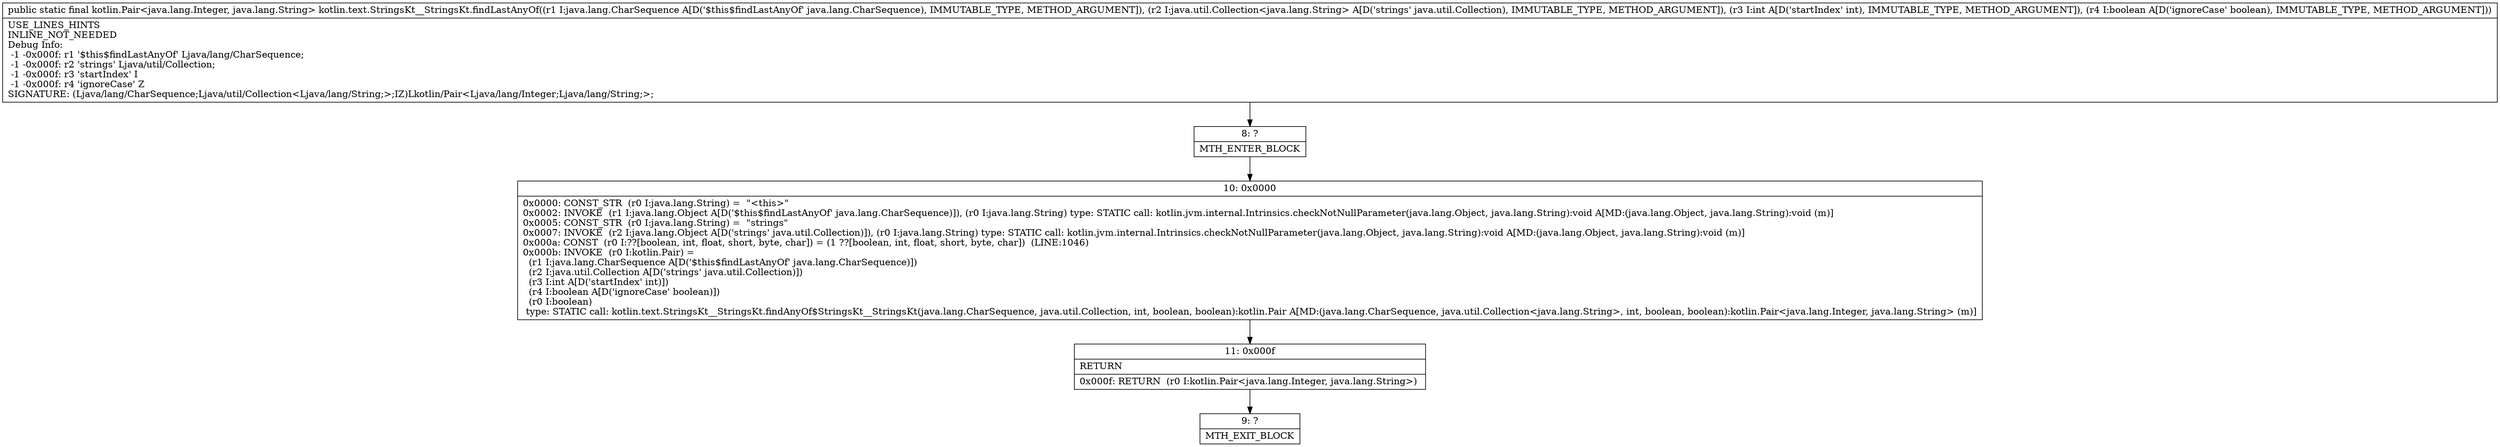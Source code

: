 digraph "CFG forkotlin.text.StringsKt__StringsKt.findLastAnyOf(Ljava\/lang\/CharSequence;Ljava\/util\/Collection;IZ)Lkotlin\/Pair;" {
Node_8 [shape=record,label="{8\:\ ?|MTH_ENTER_BLOCK\l}"];
Node_10 [shape=record,label="{10\:\ 0x0000|0x0000: CONST_STR  (r0 I:java.lang.String) =  \"\<this\>\" \l0x0002: INVOKE  (r1 I:java.lang.Object A[D('$this$findLastAnyOf' java.lang.CharSequence)]), (r0 I:java.lang.String) type: STATIC call: kotlin.jvm.internal.Intrinsics.checkNotNullParameter(java.lang.Object, java.lang.String):void A[MD:(java.lang.Object, java.lang.String):void (m)]\l0x0005: CONST_STR  (r0 I:java.lang.String) =  \"strings\" \l0x0007: INVOKE  (r2 I:java.lang.Object A[D('strings' java.util.Collection)]), (r0 I:java.lang.String) type: STATIC call: kotlin.jvm.internal.Intrinsics.checkNotNullParameter(java.lang.Object, java.lang.String):void A[MD:(java.lang.Object, java.lang.String):void (m)]\l0x000a: CONST  (r0 I:??[boolean, int, float, short, byte, char]) = (1 ??[boolean, int, float, short, byte, char])  (LINE:1046)\l0x000b: INVOKE  (r0 I:kotlin.Pair) = \l  (r1 I:java.lang.CharSequence A[D('$this$findLastAnyOf' java.lang.CharSequence)])\l  (r2 I:java.util.Collection A[D('strings' java.util.Collection)])\l  (r3 I:int A[D('startIndex' int)])\l  (r4 I:boolean A[D('ignoreCase' boolean)])\l  (r0 I:boolean)\l type: STATIC call: kotlin.text.StringsKt__StringsKt.findAnyOf$StringsKt__StringsKt(java.lang.CharSequence, java.util.Collection, int, boolean, boolean):kotlin.Pair A[MD:(java.lang.CharSequence, java.util.Collection\<java.lang.String\>, int, boolean, boolean):kotlin.Pair\<java.lang.Integer, java.lang.String\> (m)]\l}"];
Node_11 [shape=record,label="{11\:\ 0x000f|RETURN\l|0x000f: RETURN  (r0 I:kotlin.Pair\<java.lang.Integer, java.lang.String\>) \l}"];
Node_9 [shape=record,label="{9\:\ ?|MTH_EXIT_BLOCK\l}"];
MethodNode[shape=record,label="{public static final kotlin.Pair\<java.lang.Integer, java.lang.String\> kotlin.text.StringsKt__StringsKt.findLastAnyOf((r1 I:java.lang.CharSequence A[D('$this$findLastAnyOf' java.lang.CharSequence), IMMUTABLE_TYPE, METHOD_ARGUMENT]), (r2 I:java.util.Collection\<java.lang.String\> A[D('strings' java.util.Collection), IMMUTABLE_TYPE, METHOD_ARGUMENT]), (r3 I:int A[D('startIndex' int), IMMUTABLE_TYPE, METHOD_ARGUMENT]), (r4 I:boolean A[D('ignoreCase' boolean), IMMUTABLE_TYPE, METHOD_ARGUMENT]))  | USE_LINES_HINTS\lINLINE_NOT_NEEDED\lDebug Info:\l  \-1 \-0x000f: r1 '$this$findLastAnyOf' Ljava\/lang\/CharSequence;\l  \-1 \-0x000f: r2 'strings' Ljava\/util\/Collection;\l  \-1 \-0x000f: r3 'startIndex' I\l  \-1 \-0x000f: r4 'ignoreCase' Z\lSIGNATURE: (Ljava\/lang\/CharSequence;Ljava\/util\/Collection\<Ljava\/lang\/String;\>;IZ)Lkotlin\/Pair\<Ljava\/lang\/Integer;Ljava\/lang\/String;\>;\l}"];
MethodNode -> Node_8;Node_8 -> Node_10;
Node_10 -> Node_11;
Node_11 -> Node_9;
}

